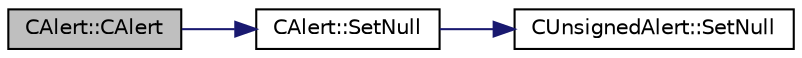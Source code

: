digraph "CAlert::CAlert"
{
  edge [fontname="Helvetica",fontsize="10",labelfontname="Helvetica",labelfontsize="10"];
  node [fontname="Helvetica",fontsize="10",shape=record];
  rankdir="LR";
  Node0 [label="CAlert::CAlert",height=0.2,width=0.4,color="black", fillcolor="grey75", style="filled", fontcolor="black"];
  Node0 -> Node1 [color="midnightblue",fontsize="10",style="solid",fontname="Helvetica"];
  Node1 [label="CAlert::SetNull",height=0.2,width=0.4,color="black", fillcolor="white", style="filled",URL="$class_c_alert.html#a93fd881c55ab448213787f49e316eb99"];
  Node1 -> Node2 [color="midnightblue",fontsize="10",style="solid",fontname="Helvetica"];
  Node2 [label="CUnsignedAlert::SetNull",height=0.2,width=0.4,color="black", fillcolor="white", style="filled",URL="$class_c_unsigned_alert.html#a9d387307eb60095e50134d10eea3ad69"];
}
